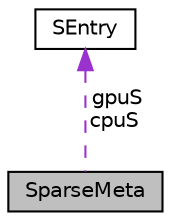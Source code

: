 digraph "SparseMeta"
{
 // INTERACTIVE_SVG=YES
  edge [fontname="Helvetica",fontsize="10",labelfontname="Helvetica",labelfontsize="10"];
  node [fontname="Helvetica",fontsize="10",shape=record];
  Node1 [label="SparseMeta",height=0.2,width=0.4,color="black", fillcolor="grey75", style="filled" fontcolor="black"];
  Node2 -> Node1 [dir="back",color="darkorchid3",fontsize="10",style="dashed",label=" gpuS\ncpuS" ,fontname="Helvetica"];
  Node2 [label="SEntry",height=0.2,width=0.4,color="black", fillcolor="white", style="filled",URL="$struct_s_entry.html"];
}
